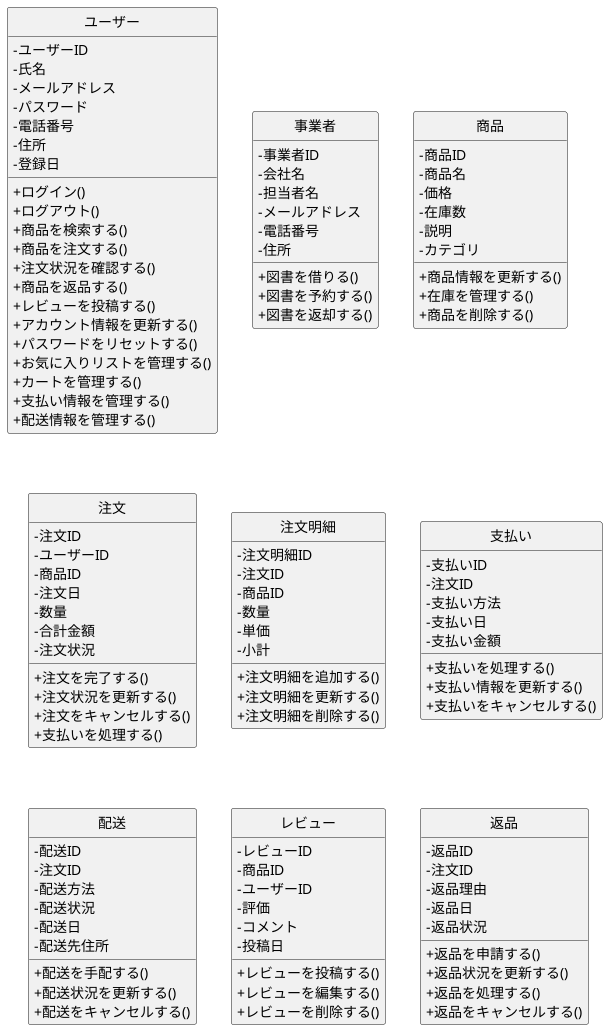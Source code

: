 @startuml BBショップ注文管理システムクラス図
skinparam classAttributeIconSize 0
hide circle

class ユーザー {
- ユーザーID
- 氏名
- メールアドレス
- パスワード
- 電話番号
- 住所
- 登録日

+ ログイン()
+ ログアウト()
+ 商品を検索する()
+ 商品を注文する()
+ 注文状況を確認する()
+ 商品を返品する()
+ レビューを投稿する()
+ アカウント情報を更新する()
+ パスワードをリセットする()
+ お気に入りリストを管理する()
+ カートを管理する()
+ 支払い情報を管理する()
+ 配送情報を管理する()
}

class 事業者 {
- 事業者ID
- 会社名
- 担当者名
- メールアドレス
- 電話番号
- 住所


+ 図書を借りる()
+ 図書を予約する()
+ 図書を返却する()
}

class 商品 {
- 商品ID
- 商品名
- 価格
- 在庫数
- 説明
- カテゴリ
+ 商品情報を更新する()
+ 在庫を管理する()
+ 商品を削除する()
}

class 注文 {
- 注文ID
- ユーザーID
- 商品ID
- 注文日
- 数量
- 合計金額
- 注文状況

+ 注文を完了する()
+ 注文状況を更新する()
+ 注文をキャンセルする()
+ 支払いを処理する()
}

class 注文明細 {
- 注文明細ID
- 注文ID
- 商品ID
- 数量
- 単価
- 小計

+ 注文明細を追加する()
+ 注文明細を更新する()
+ 注文明細を削除する()
}

class 支払い {
- 支払いID
- 注文ID
- 支払い方法
- 支払い日
- 支払い金額
+ 支払いを処理する()
+ 支払い情報を更新する()
+ 支払いをキャンセルする()
}

class 配送 {
- 配送ID
- 注文ID
- 配送方法
- 配送状況
- 配送日
- 配送先住所

+ 配送を手配する()
+ 配送状況を更新する()
+ 配送をキャンセルする()
}
class レビュー {
- レビューID
- 商品ID
- ユーザーID
- 評価
- コメント
- 投稿日
+ レビューを投稿する()
+ レビューを編集する()
+ レビューを削除する()
}

class 返品 {
- 返品ID
- 注文ID
- 返品理由
- 返品日
- 返品状況

+ 返品を申請する()
+ 返品状況を更新する()
+ 返品を処理する()
+ 返品をキャンセルする()
}

@enduml